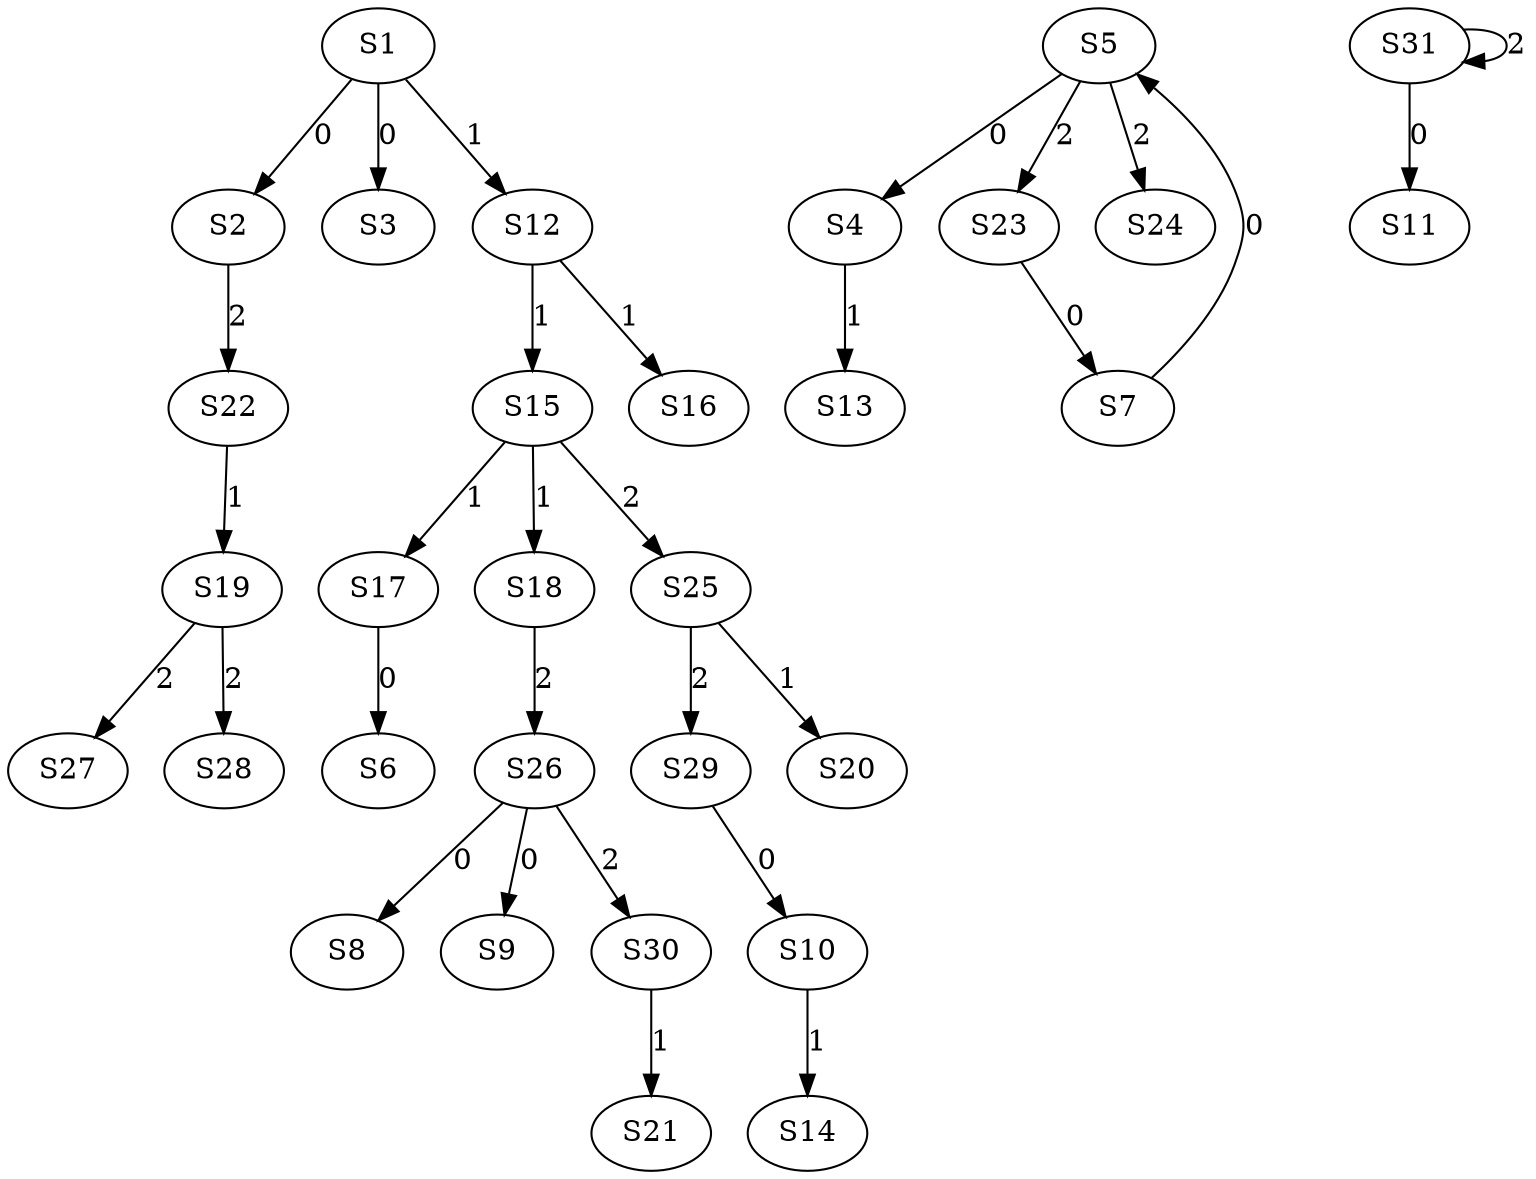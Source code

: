 strict digraph {
	S1 -> S2 [ label = 0 ];
	S1 -> S3 [ label = 0 ];
	S5 -> S4 [ label = 0 ];
	S7 -> S5 [ label = 0 ];
	S17 -> S6 [ label = 0 ];
	S23 -> S7 [ label = 0 ];
	S26 -> S8 [ label = 0 ];
	S26 -> S9 [ label = 0 ];
	S29 -> S10 [ label = 0 ];
	S31 -> S11 [ label = 0 ];
	S1 -> S12 [ label = 1 ];
	S4 -> S13 [ label = 1 ];
	S10 -> S14 [ label = 1 ];
	S12 -> S15 [ label = 1 ];
	S12 -> S16 [ label = 1 ];
	S15 -> S17 [ label = 1 ];
	S15 -> S18 [ label = 1 ];
	S22 -> S19 [ label = 1 ];
	S25 -> S20 [ label = 1 ];
	S30 -> S21 [ label = 1 ];
	S2 -> S22 [ label = 2 ];
	S5 -> S23 [ label = 2 ];
	S5 -> S24 [ label = 2 ];
	S15 -> S25 [ label = 2 ];
	S18 -> S26 [ label = 2 ];
	S19 -> S27 [ label = 2 ];
	S19 -> S28 [ label = 2 ];
	S25 -> S29 [ label = 2 ];
	S26 -> S30 [ label = 2 ];
	S31 -> S31 [ label = 2 ];
}